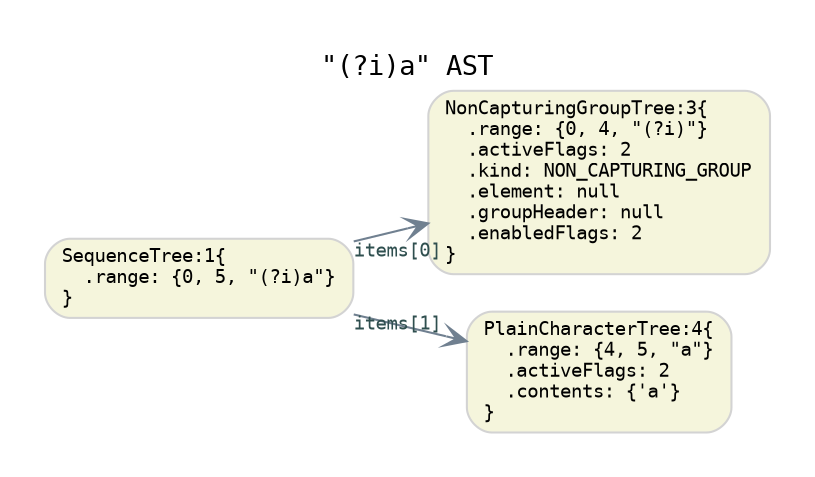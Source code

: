 digraph G {
  rankdir=LR;
  graph [fontname="Monospace", fontsize="13", pad="0.3"]
  labelloc="t";
  label="\"(?i)a\" AST";

  // default nodes
  node [fontname="Monospace", fontsize= "9", shape="box", style="rounded,filled", color="LightGray", fillcolor="Beige", fixedsize="false", width="0.75"]
  1[ label="SequenceTree:1\{\l  .range: \{0, 5, \"(?i)a\"\}\l\}\l" ]
  3[ label="NonCapturingGroupTree:3\{\l  .range: \{0, 4, \"(?i)\"\}\l  .activeFlags: 2\l  .kind: NON_CAPTURING_GROUP\l  .element: null\l  .groupHeader: null\l  .enabledFlags: 2\l\}\l" ]
  4[ label="PlainCharacterTree:4\{\l  .range: \{4, 5, \"a\"\}\l  .activeFlags: 2\l  .contents: \{'a'\}\l\}\l" ]

  // default edges
  edge [fontname="Monospace", fontsize="9", style="solid", color="SlateGray", fontcolor="DarkSlateGray", arrowhead="vee", arrowtail="none", dir="both"]
  1 -> 3 [ label="",  taillabel="items[0]" ]
  1 -> 4 [ label="",  taillabel="items[1]" ]
}
